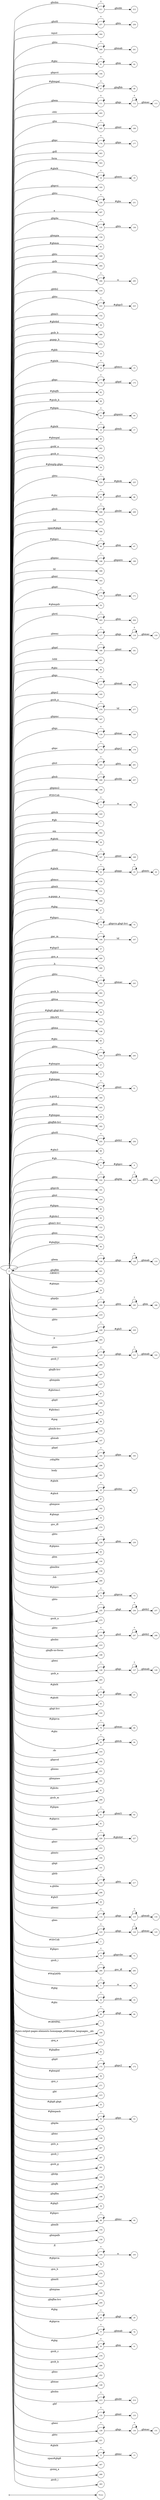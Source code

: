 digraph NFA {
  rankdir=LR;
  node [shape=circle, fontsize=10];
  __start [shape=point, label=""];
  __start -> None;
  67 [label="67"];
  211 [label="211"];
  257 [label="257"];
  304 [label="304"];
  15 [label="15"];
  217 [label="217"];
  240 [label="240"];
  33 [label="33"];
  91 [label="91"];
  194 [label="194"];
  47 [label="47"];
  111 [label="111"];
  227 [label="227"];
  293 [label="293"];
  165 [label="165"];
  176 [label="176"];
  263 [label="263"];
  303 [label="303"];
  186 [label="186"];
  18 [label="18"];
  193 [label="193"];
  17 [label="17"];
  230 [label="230"];
  295 [label="295"];
  297 [label="297"];
  135 [label="135"];
  159 [label="159"];
  45 [label="45"];
  119 [label="119"];
  124 [label="124"];
  24 [label="24"];
  78 [label="78"];
  223 [label="223"];
  249 [label="249"];
  264 [label="264"];
  285 [label="285"];
  71 [label="71"];
  294 [label="294"];
  53 [label="53"];
  92 [label="92"];
  109 [label="109"];
  218 [label="218"];
  222 [label="222"];
  225 [label="225"];
  26 [label="26"];
  152 [label="152"];
  13 [label="13"];
  39 [label="39"];
  266 [label="266"];
  272 [label="272"];
  10 [label="10"];
  14 [label="14"];
  174 [label="174"];
  82 [label="82"];
  99 [label="99"];
  63 [label="63"];
  212 [label="212"];
  16 [label="16"];
  46 [label="46"];
  262 [label="262"];
  279 [label="279"];
  58 [label="58"];
  122 [label="122"];
  234 [label="234"];
  224 [label="224"];
  95 [label="95"];
  69 [label="69"];
  208 [label="208"];
  292 [label="292"];
  306 [label="306"];
  66 [label="66"];
  188 [label="188"];
  308 [label="308"];
  163 [label="163"];
  118 [label="118"];
  170 [label="170"];
  54 [label="54"];
  203 [label="203"];
  209 [label="209"];
  117 [label="117"];
  130 [label="130"];
  180 [label="180"];
  291 [label="291"];
  88 [label="88"];
  137 [label="137"];
  195 [label="195"];
  276 [label="276"];
  187 [label="187"];
  139 [label="139"];
  204 [label="204"];
  178 [label="178"];
  73 [label="73"];
  260 [label="260"];
  9 [label="9"];
  206 [label="206"];
  179 [label="179"];
  190 [label="190"];
  3 [label="3"];
  220 [label="220"];
  173 [label="173"];
  248 [label="248"];
  7 [label="7"];
  302 [label="302"];
  38 [label="38"];
  167 [label="167"];
  22 [label="22"];
  150 [label="150"];
  151 [label="151"];
  299 [label="299"];
  27 [label="27"];
  74 [label="74"];
  106 [label="106"];
  166 [label="166"];
  37 [label="37"];
  168 [label="168"];
  269 [label="269"];
  289 [label="289"];
  242 [label="242"];
  282 [label="282"];
  250 [label="250"];
  36 [label="36"];
  102 [label="102"];
  146 [label="146"];
  85 [label="85"];
  244 [label="244"];
  57 [label="57"];
  11 [label="11"];
  80 [label="80"];
  50 [label="50"];
  90 [label="90"];
  300 [label="300"];
  205 [label="205"];
  49 [label="49"];
  202 [label="202"];
  112 [label="112"];
  255 [label="255"];
  229 [label="229"];
  19 [label="19"];
  86 [label="86"];
  8 [label="8"];
  116 [label="116"];
  232 [label="232"];
  191 [label="191"];
  259 [label="259"];
  60 [label="60"];
  42 [label="42"];
  153 [label="153"];
  247 [label="247"];
  254 [label="254"];
  62 [label="62"];
  128 [label="128"];
  84 [label="84"];
  237 [label="237"];
  277 [label="277"];
  108 [label="108"];
  201 [label="201"];
  101 [label="101"];
  59 [label="59"];
  184 [label="184"];
  219 [label="219"];
  228 [label="228"];
  305 [label="305"];
  120 [label="120"];
  280 [label="280"];
  197 [label="197"];
  29 [label="29"];
  157 [label="157"];
  233 [label="233"];
  31 [label="31"];
  97 [label="97"];
  181 [label="181"];
  214 [label="214"];
  169 [label="169"];
  40 [label="40"];
  94 [label="94"];
  98 [label="98"];
  155 [label="155"];
  147 [label="147"];
  182 [label="182"];
  296 [label="296"];
  301 [label="301"];
  4 [label="4"];
  245 [label="245"];
  25 [label="25"];
  87 [label="87"];
  189 [label="189"];
  162 [label="162"];
  55 [label="55"];
  207 [label="207"];
  113 [label="113"];
  274 [label="274"];
  238 [label="238"];
  65 [label="65"];
  144 [label="144"];
  51 [label="51"];
  156 [label="156"];
  171 [label="171"];
  183 [label="183"];
  241 [label="241"];
  290 [label="290"];
  105 [label="105"];
  72 [label="72"];
  235 [label="235"];
  275 [label="275"];
  246 [label="246"];
  96 [label="96"];
  210 [label="210"];
  198 [label="198"];
  110 [label="110"];
  126 [label="126"];
  265 [label="265"];
  20 [label="20"];
  127 [label="127"];
  43 [label="43"];
  133 [label="133"];
  142 [label="142"];
  79 [label="79"];
  93 [label="93"];
  103 [label="103"];
  192 [label="192"];
  140 [label="140"];
  251 [label="251"];
  161 [label="161"];
  41 [label="41"];
  288 [label="288"];
  61 [label="61"];
  81 [label="81"];
  226 [label="226"];
  253 [label="253"];
  164 [label="164"];
  141 [label="141"];
  216 [label="216"];
  298 [label="298"];
  44 [label="44"];
  114 [label="114"];
  123 [label="123"];
  2 [label="2"];
  185 [label="185"];
  70 [label="70"];
  284 [label="284"];
  5 [label="5"];
  121 [label="121"];
  32 [label="32"];
  89 [label="89"];
  1 [label="1"];
  100 [label="100"];
  273 [label="273"];
  83 [label="83"];
  172 [label="172"];
  0 [label="0"];
  56 [label="56"];
  107 [label="107"];
  271 [label="271"];
  215 [label="215"];
  35 [label="35"];
  131 [label="131"];
  52 [label="52"];
  134 [label="134"];
  149 [label="149"];
  267 [label="267"];
  287 [label="287"];
  236 [label="236"];
  64 [label="64"];
  281 [label="281"];
  23 [label="23"];
  143 [label="143"];
  196 [label="196"];
  199 [label="199"];
  261 [label="261"];
  34 [label="34"];
  68 [label="68"];
  125 [label="125"];
  154 [label="154"];
  158 [label="158"];
  48 [label="48"];
  104 [label="104"];
  231 [label="231"];
  76 [label="76"];
  270 [label="270"];
  145 [label="145"];
  160 [label="160"];
  175 [label="175"];
  239 [label="239"];
  200 [label="200"];
  28 [label="28"];
  77 [label="77"];
  30 [label="30"];
  136 [label="136"];
  278 [label="278"];
  286 [label="286"];
  252 [label="252"];
  177 [label="177"];
  256 [label="256"];
  138 [label="138"];
  148 [label="148"];
  213 [label="213"];
  258 [label="258"];
  132 [label="132"];
  129 [label="129"];
  75 [label="75"];
  115 [label="115"];
  221 [label="221"];
  21 [label="21"];
  12 [label="12"];
  307 [label="307"];
  6 [label="6"];
  243 [label="243"];
  268 [label="268"];
  283 [label="283"];
  { node [shape=doublecircle]; 1 2 4 6 7 9 10 11 13 15 17 19 21 24 26 27 29 31 33 34 35 36 37 38 39 40 41 42 43 44 45 46 48 49 51 53 54 55 56 57 58 59 60 62 64 65 67 69 71 73 75 76 78 80 81 82 83 84 85 86 87 88 90 92 94 96 97 98 99 100 101 102 103 105 107 110 113 116 119 122 125 128 131 133 134 136 138 140 141 142 143 144 145 146 147 148 149 150 151 152 153 154 155 156 157 158 159 160 161 162 163 164 166 168 169 171 173 175 177 179 181 183 186 187 189 190 191 192 193 194 195 196 197 198 199 200 201 202 204 205 207 209 210 212 214 215 217 218 219 220 221 223 225 227 229 231 234 237 239 241 243 245 248 249 250 251 252 253 254 256 258 259 261 262 263 264 265 266 267 268 269 270 271 272 273 274 275 277 278 279 280 281 282 283 285 286 287 288 289 290 291 292 293 295 296 297 298 299 300 301 302 303 304 305 306 307 308 }
  0 -> 0 [label="*"];
  0 -> 1 [label="#GBMPAL"];
  0 -> 2 [label="#SIvCob"];
  0 -> 3 [label="#SIvCob"];
  3 -> 3 [label="*"];
  3 -> 4 [label="a"];
  0 -> 5 [label="#WqQANb"];
  5 -> 5 [label="*"];
  5 -> 6 [label="a"];
  0 -> 7 [label="#gb"];
  0 -> 8 [label="#gb"];
  8 -> 8 [label="*"];
  8 -> 9 [label="#gbprc"];
  0 -> 10 [label="#gbb"];
  0 -> 11 [label="#gbbw"];
  0 -> 12 [label="#gbd4"];
  12 -> 12 [label="*"];
  12 -> 13 [label=".gbmc"];
  0 -> 14 [label="#gbd4"];
  14 -> 14 [label="*"];
  14 -> 15 [label=".gbmcc"];
  0 -> 16 [label="#gbd4"];
  16 -> 16 [label="*"];
  16 -> 17 [label=".gbmh"];
  0 -> 18 [label="#gbd4"];
  18 -> 18 [label="*"];
  18 -> 19 [label=".gbmtc"];
  0 -> 20 [label="#gbd4"];
  20 -> 20 [label="*"];
  20 -> 21 [label=".gbpc"];
  0 -> 22 [label="#gbd4"];
  22 -> 22 [label="*"];
  22 -> 23 [label=".gbpgs"];
  23 -> 23 [label="*"];
  23 -> 24 [label=".gbmtc"];
  0 -> 25 [label="#gbd4"];
  25 -> 25 [label="*"];
  25 -> 26 [label=".gbsbic"];
  0 -> 27 [label="#gbg"];
  0 -> 28 [label="#gbg"];
  28 -> 28 [label="*"];
  28 -> 29 [label=".gbgt"];
  0 -> 30 [label="#gbg"];
  30 -> 30 [label="*"];
  30 -> 31 [label=".gbm"];
  0 -> 32 [label="#gbg"];
  32 -> 32 [label="*"];
  32 -> 33 [label=".gbtcb"];
  0 -> 34 [label="#gbg5"];
  0 -> 35 [label="#gbg6.gbgt"];
  0 -> 36 [label="#gbg6.gbgt-hvr"];
  0 -> 37 [label="#gbgs5"];
  0 -> 38 [label="#gbi4i"];
  0 -> 39 [label="#gbi4id"];
  0 -> 40 [label="#gbi4m1"];
  0 -> 41 [label="#gbi4s"];
  0 -> 42 [label="#gbi4s1"];
  0 -> 43 [label="#gbi4t"];
  0 -> 44 [label="#gbi5"];
  0 -> 45 [label="#gbmm"];
  0 -> 46 [label="#gbmpal"];
  0 -> 47 [label="#gbmpal"];
  47 -> 47 [label="*"];
  47 -> 48 [label=".gbqfbb"];
  0 -> 49 [label="#gbmpas"];
  0 -> 50 [label="#gbmpas"];
  50 -> 50 [label="*"];
  50 -> 51 [label=".gbmt"];
  0 -> 52 [label="#gbmpasb"];
  52 -> 52 [label="*"];
  52 -> 53 [label=".gbps"];
  0 -> 54 [label="#gbmpdv"];
  0 -> 55 [label="#gbmpi"];
  0 -> 56 [label="#gbmpid"];
  0 -> 57 [label="#gbmpiw"];
  0 -> 58 [label="#gbmplp.gbps"];
  0 -> 59 [label="#gbmps"];
  0 -> 60 [label="#gbpm"];
  0 -> 61 [label="#gbpm"];
  61 -> 61 [label="*"];
  61 -> 62 [label=".gbml1"];
  0 -> 63 [label="#gbpm"];
  63 -> 63 [label="*"];
  63 -> 64 [label=".gbpmtc"];
  0 -> 65 [label="#gbpms"];
  0 -> 66 [label="#gbprc"];
  66 -> 66 [label="*"];
  66 -> 67 [label=".gbm"];
  0 -> 68 [label="#gbprc"];
  68 -> 68 [label="*"];
  68 -> 69 [label=".gbmc"];
  0 -> 70 [label="#gbprc"];
  70 -> 70 [label="*"];
  70 -> 71 [label=".gbprcbc"];
  0 -> 72 [label="#gbprc"];
  72 -> 72 [label="*"];
  72 -> 73 [label=".gbprcx"];
  0 -> 74 [label="#gbprc"];
  74 -> 74 [label="*"];
  74 -> 75 [label=".gbprcx.gbgt-hvr"];
  0 -> 76 [label="#gbprca"];
  0 -> 77 [label="#gbprca"];
  77 -> 77 [label="*"];
  77 -> 78 [label=".gbmab"];
  0 -> 79 [label="#gbprca"];
  79 -> 79 [label="*"];
  79 -> 80 [label=".gbmac"];
  0 -> 81 [label="#gbprcs"];
  0 -> 82 [label="#gbqfb"];
  0 -> 83 [label="#gbqfbw"];
  0 -> 84 [label="#gbqfqw"];
  0 -> 85 [label="#gbs"];
  0 -> 86 [label="#gbx3"];
  0 -> 87 [label="#gbx4"];
  0 -> 88 [label="#gbz"];
  0 -> 89 [label="#gbz"];
  89 -> 89 [label="*"];
  89 -> 90 [label=".gbgt"];
  0 -> 91 [label="#gbz"];
  91 -> 91 [label="*"];
  91 -> 92 [label=".gbm"];
  0 -> 93 [label="#gbz"];
  93 -> 93 [label="*"];
  93 -> 94 [label=".gbtcb"];
  0 -> 95 [label="#gbz"];
  95 -> 95 [label="*"];
  95 -> 96 [label=".gbzt"];
  0 -> 97 [label="#gbztms1"];
  0 -> 98 [label="#gog"];
  0 -> 99 [label="#gssb_b"];
  0 -> 100 [label="#gws-output-pages-elements-homepage_additional_languages__als"];
  0 -> 101 [label=".GBMCC"];
  0 -> 102 [label=".H6sW5"];
  0 -> 103 [label=".ds"];
  0 -> 104 [label=".fl"];
  104 -> 104 [label="*"];
  104 -> 105 [label="a"];
  0 -> 106 [label=".gac_m"];
  106 -> 106 [label="*"];
  106 -> 107 [label="td"];
  0 -> 108 [label=".gbem"];
  108 -> 108 [label="*"];
  108 -> 109 [label=".gbgs"];
  109 -> 109 [label="*"];
  109 -> 110 [label=".gbmab"];
  0 -> 111 [label=".gbem"];
  111 -> 111 [label="*"];
  111 -> 112 [label=".gbgs"];
  112 -> 112 [label="*"];
  112 -> 113 [label=".gbmac"];
  0 -> 114 [label=".gbemi"];
  114 -> 114 [label="*"];
  114 -> 115 [label=".gbgs"];
  115 -> 115 [label="*"];
  115 -> 116 [label=".gbmab"];
  0 -> 117 [label=".gbemi"];
  117 -> 117 [label="*"];
  117 -> 118 [label=".gbgs"];
  118 -> 118 [label="*"];
  118 -> 119 [label=".gbmac"];
  0 -> 120 [label=".gbes"];
  120 -> 120 [label="*"];
  120 -> 121 [label=".gbgs"];
  121 -> 121 [label="*"];
  121 -> 122 [label=".gbmab"];
  0 -> 123 [label=".gbes"];
  123 -> 123 [label="*"];
  123 -> 124 [label=".gbgs"];
  124 -> 124 [label="*"];
  124 -> 125 [label=".gbmac"];
  0 -> 126 [label=".gbesi"];
  126 -> 126 [label="*"];
  126 -> 127 [label=".gbgs"];
  127 -> 127 [label="*"];
  127 -> 128 [label=".gbmab"];
  0 -> 129 [label=".gbesi"];
  129 -> 129 [label="*"];
  129 -> 130 [label=".gbgs"];
  130 -> 130 [label="*"];
  130 -> 131 [label=".gbmac"];
  0 -> 132 [label=".gbf"];
  132 -> 132 [label="*"];
  132 -> 133 [label=".gbmt"];
  0 -> 134 [label=".gbg4a"];
  0 -> 135 [label=".gbg4a"];
  135 -> 135 [label="*"];
  135 -> 136 [label=".gbts"];
  0 -> 137 [label=".gbgs"];
  137 -> 137 [label="*"];
  137 -> 138 [label=".gbmab"];
  0 -> 139 [label=".gbgs"];
  139 -> 139 [label="*"];
  139 -> 140 [label=".gbmac"];
  0 -> 141 [label=".gbgt"];
  0 -> 142 [label=".gbgt-hvr"];
  0 -> 143 [label=".gbi4p"];
  0 -> 144 [label=".gbm"];
  0 -> 145 [label=".gbm0l"];
  0 -> 146 [label=".gbma"];
  0 -> 147 [label=".gbmab"];
  0 -> 148 [label=".gbmac"];
  0 -> 149 [label=".gbmc"];
  0 -> 150 [label=".gbmcc"];
  0 -> 151 [label=".gbmh"];
  0 -> 152 [label=".gbml1"];
  0 -> 153 [label=".gbml1-hvr"];
  0 -> 154 [label=".gbmlb"];
  0 -> 155 [label=".gbmlb-hvr"];
  0 -> 156 [label=".gbmlbw"];
  0 -> 157 [label=".gbmpala"];
  0 -> 158 [label=".gbmpalb"];
  0 -> 159 [label=".gbmpia"];
  0 -> 160 [label=".gbmpiaa"];
  0 -> 161 [label=".gbmpiaw"];
  0 -> 162 [label=".gbmpnw"];
  0 -> 163 [label=".gbmt"];
  0 -> 164 [label=".gbmtc"];
  0 -> 165 [label=".gbn"];
  165 -> 165 [label="*"];
  165 -> 166 [label=".gbmt"];
  0 -> 167 [label=".gbnd"];
  167 -> 167 [label="*"];
  167 -> 168 [label=".gbmt"];
  0 -> 169 [label=".gbp0"];
  0 -> 170 [label=".gbp0"];
  170 -> 170 [label="*"];
  170 -> 171 [label=".gbps"];
  0 -> 172 [label=".gbp0"];
  172 -> 172 [label="*"];
  172 -> 173 [label=".gbps2"];
  0 -> 174 [label=".gbpc"];
  174 -> 174 [label="*"];
  174 -> 175 [label=".gbpd"];
  0 -> 176 [label=".gbpc"];
  176 -> 176 [label="*"];
  176 -> 177 [label=".gbps"];
  0 -> 178 [label=".gbpc"];
  178 -> 178 [label="*"];
  178 -> 179 [label=".gbps2"];
  0 -> 180 [label=".gbpd"];
  180 -> 180 [label="*"];
  180 -> 181 [label=".gbmt"];
  0 -> 182 [label=".gbpd"];
  182 -> 182 [label="*"];
  182 -> 183 [label=".gbps"];
  0 -> 184 [label=".gbpdjs"];
  184 -> 184 [label="*"];
  184 -> 185 [label=".gbto"];
  185 -> 185 [label="*"];
  185 -> 186 [label=".gbm"];
  0 -> 187 [label=".gbpmc"];
  0 -> 188 [label=".gbpmc"];
  188 -> 188 [label="*"];
  188 -> 189 [label=".gbpmtc"];
  0 -> 190 [label=".gbpms2"];
  0 -> 191 [label=".gbprcb"];
  0 -> 192 [label=".gbprcd"];
  0 -> 193 [label=".gbprci"];
  0 -> 194 [label=".gbprct"];
  0 -> 195 [label=".gbps2"];
  0 -> 196 [label=".gbqfb"];
  0 -> 197 [label=".gbqfb-hvr"];
  0 -> 198 [label=".gbqfb-no-focus"];
  0 -> 199 [label=".gbqfba"];
  0 -> 200 [label=".gbqfba-hvr"];
  0 -> 201 [label=".gbqfbb"];
  0 -> 202 [label=".gbqfbb-hvr"];
  0 -> 203 [label=".gbrtl"];
  203 -> 203 [label="*"];
  203 -> 204 [label=".gbm"];
  0 -> 205 [label=".gbsb"];
  0 -> 206 [label=".gbsb"];
  206 -> 206 [label="*"];
  206 -> 207 [label=".gbsbb"];
  0 -> 208 [label=".gbsb"];
  208 -> 208 [label="*"];
  208 -> 209 [label=".gbsbt"];
  0 -> 210 [label=".gbsbic"];
  0 -> 211 [label=".gbsbis"];
  211 -> 211 [label="*"];
  211 -> 212 [label=".gbsbb"];
  0 -> 213 [label=".gbsbis"];
  213 -> 213 [label="*"];
  213 -> 214 [label=".gbsbt"];
  0 -> 215 [label=".gbt"];
  0 -> 216 [label=".gbtb"];
  216 -> 216 [label="*"];
  216 -> 217 [label=".gbts"];
  0 -> 218 [label=".gbtb2"];
  0 -> 219 [label=".gbtc"];
  0 -> 220 [label=".gbtcb"];
  0 -> 221 [label=".gbto"];
  0 -> 222 [label=".gbto"];
  222 -> 222 [label="*"];
  222 -> 223 [label="#gbgs5"];
  0 -> 224 [label=".gbto"];
  224 -> 224 [label="*"];
  224 -> 225 [label="#gbi4i"];
  0 -> 226 [label=".gbto"];
  226 -> 226 [label="*"];
  226 -> 227 [label="#gbi4id"];
  0 -> 228 [label=".gbto"];
  228 -> 228 [label="*"];
  228 -> 229 [label="#gbi5"];
  0 -> 230 [label=".gbto"];
  230 -> 230 [label="*"];
  230 -> 231 [label="#gbs"];
  0 -> 232 [label=".gbto"];
  232 -> 232 [label="*"];
  232 -> 233 [label=".gbg4a"];
  233 -> 233 [label="*"];
  233 -> 234 [label=".gbts"];
  0 -> 235 [label=".gbto"];
  235 -> 235 [label="*"];
  235 -> 236 [label=".gbgt"];
  236 -> 236 [label="*"];
  236 -> 237 [label=".gbtb2"];
  0 -> 238 [label=".gbto"];
  238 -> 238 [label="*"];
  238 -> 239 [label=".gbm"];
  0 -> 240 [label=".gbto"];
  240 -> 240 [label="*"];
  240 -> 241 [label=".gbmab"];
  0 -> 242 [label=".gbto"];
  242 -> 242 [label="*"];
  242 -> 243 [label=".gbmac"];
  0 -> 244 [label=".gbto"];
  244 -> 244 [label="*"];
  244 -> 245 [label=".gbts"];
  0 -> 246 [label=".gbto"];
  246 -> 246 [label="*"];
  246 -> 247 [label=".gbzt"];
  247 -> 247 [label="*"];
  247 -> 248 [label=".gbtb2"];
  0 -> 249 [label=".gbts"];
  0 -> 250 [label=".gbtsa"];
  0 -> 251 [label=".gbxms"];
  0 -> 252 [label=".gbxo"];
  0 -> 253 [label=".gbxv"];
  0 -> 254 [label=".gbxx"];
  0 -> 255 [label=".gbz0l"];
  255 -> 255 [label="*"];
  255 -> 256 [label=".gbtb2"];
  0 -> 257 [label=".gbz0l"];
  257 -> 257 [label="*"];
  257 -> 258 [label=".gbts"];
  0 -> 259 [label=".gbzt"];
  0 -> 260 [label=".gbzt"];
  260 -> 260 [label="*"];
  260 -> 261 [label=".gbts"];
  0 -> 262 [label=".gsdd_a"];
  0 -> 263 [label=".gsfi"];
  0 -> 264 [label=".gsfs"];
  0 -> 265 [label=".gsib_a"];
  0 -> 266 [label=".gsib_b"];
  0 -> 267 [label=".gsls_a"];
  0 -> 268 [label=".gsmq_a"];
  0 -> 269 [label=".gsn_a"];
  0 -> 270 [label=".gsn_b"];
  0 -> 271 [label=".gsn_c"];
  0 -> 272 [label=".gspqs_b"];
  0 -> 273 [label=".gsq_a"];
  0 -> 274 [label=".gss_ifl"];
  0 -> 275 [label=".gssb_a"];
  0 -> 276 [label=".gssb_a"];
  276 -> 276 [label="*"];
  276 -> 277 [label="td"];
  0 -> 278 [label=".gssb_c"];
  0 -> 279 [label=".gssb_e"];
  0 -> 280 [label=".gssb_f"];
  0 -> 281 [label=".gssb_g"];
  0 -> 282 [label=".gssb_h"];
  0 -> 283 [label=".gssb_i"];
  0 -> 284 [label=".gssb_i"];
  284 -> 284 [label="*"];
  284 -> 285 [label=".gss_ifl"];
  0 -> 286 [label=".gssb_k"];
  0 -> 287 [label=".gssb_l"];
  0 -> 288 [label=".gssb_m"];
  0 -> 289 [label=".h"];
  0 -> 290 [label=".lsb"];
  0 -> 291 [label=".lsbb"];
  0 -> 292 [label=".lst"];
  0 -> 293 [label=".sblc"];
  0 -> 294 [label=".sblc"];
  294 -> 294 [label="*"];
  294 -> 295 [label="a"];
  0 -> 296 [label=".z4hgWe"];
  0 -> 297 [label="a"];
  0 -> 298 [label="a.gbiba"];
  0 -> 299 [label="a.gspqs_a"];
  0 -> 300 [label="a.gssb_j"];
  0 -> 301 [label="body"];
  0 -> 302 [label="em"];
  0 -> 303 [label="form"];
  0 -> 304 [label="input"];
  0 -> 305 [label="p"];
  0 -> 306 [label="span#gbg4"];
  0 -> 307 [label="span#gbg6"];
  0 -> 308 [label="td"];
}
